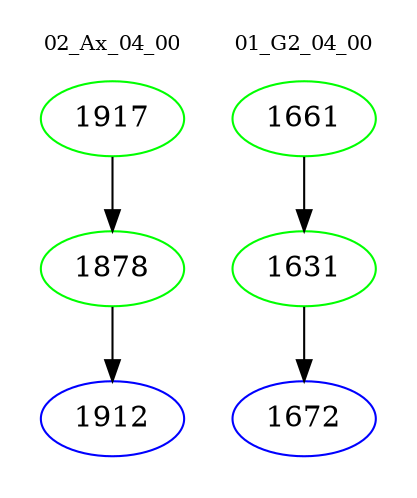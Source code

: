 digraph{
subgraph cluster_0 {
color = white
label = "02_Ax_04_00";
fontsize=10;
T0_1917 [label="1917", color="green"]
T0_1917 -> T0_1878 [color="black"]
T0_1878 [label="1878", color="green"]
T0_1878 -> T0_1912 [color="black"]
T0_1912 [label="1912", color="blue"]
}
subgraph cluster_1 {
color = white
label = "01_G2_04_00";
fontsize=10;
T1_1661 [label="1661", color="green"]
T1_1661 -> T1_1631 [color="black"]
T1_1631 [label="1631", color="green"]
T1_1631 -> T1_1672 [color="black"]
T1_1672 [label="1672", color="blue"]
}
}
